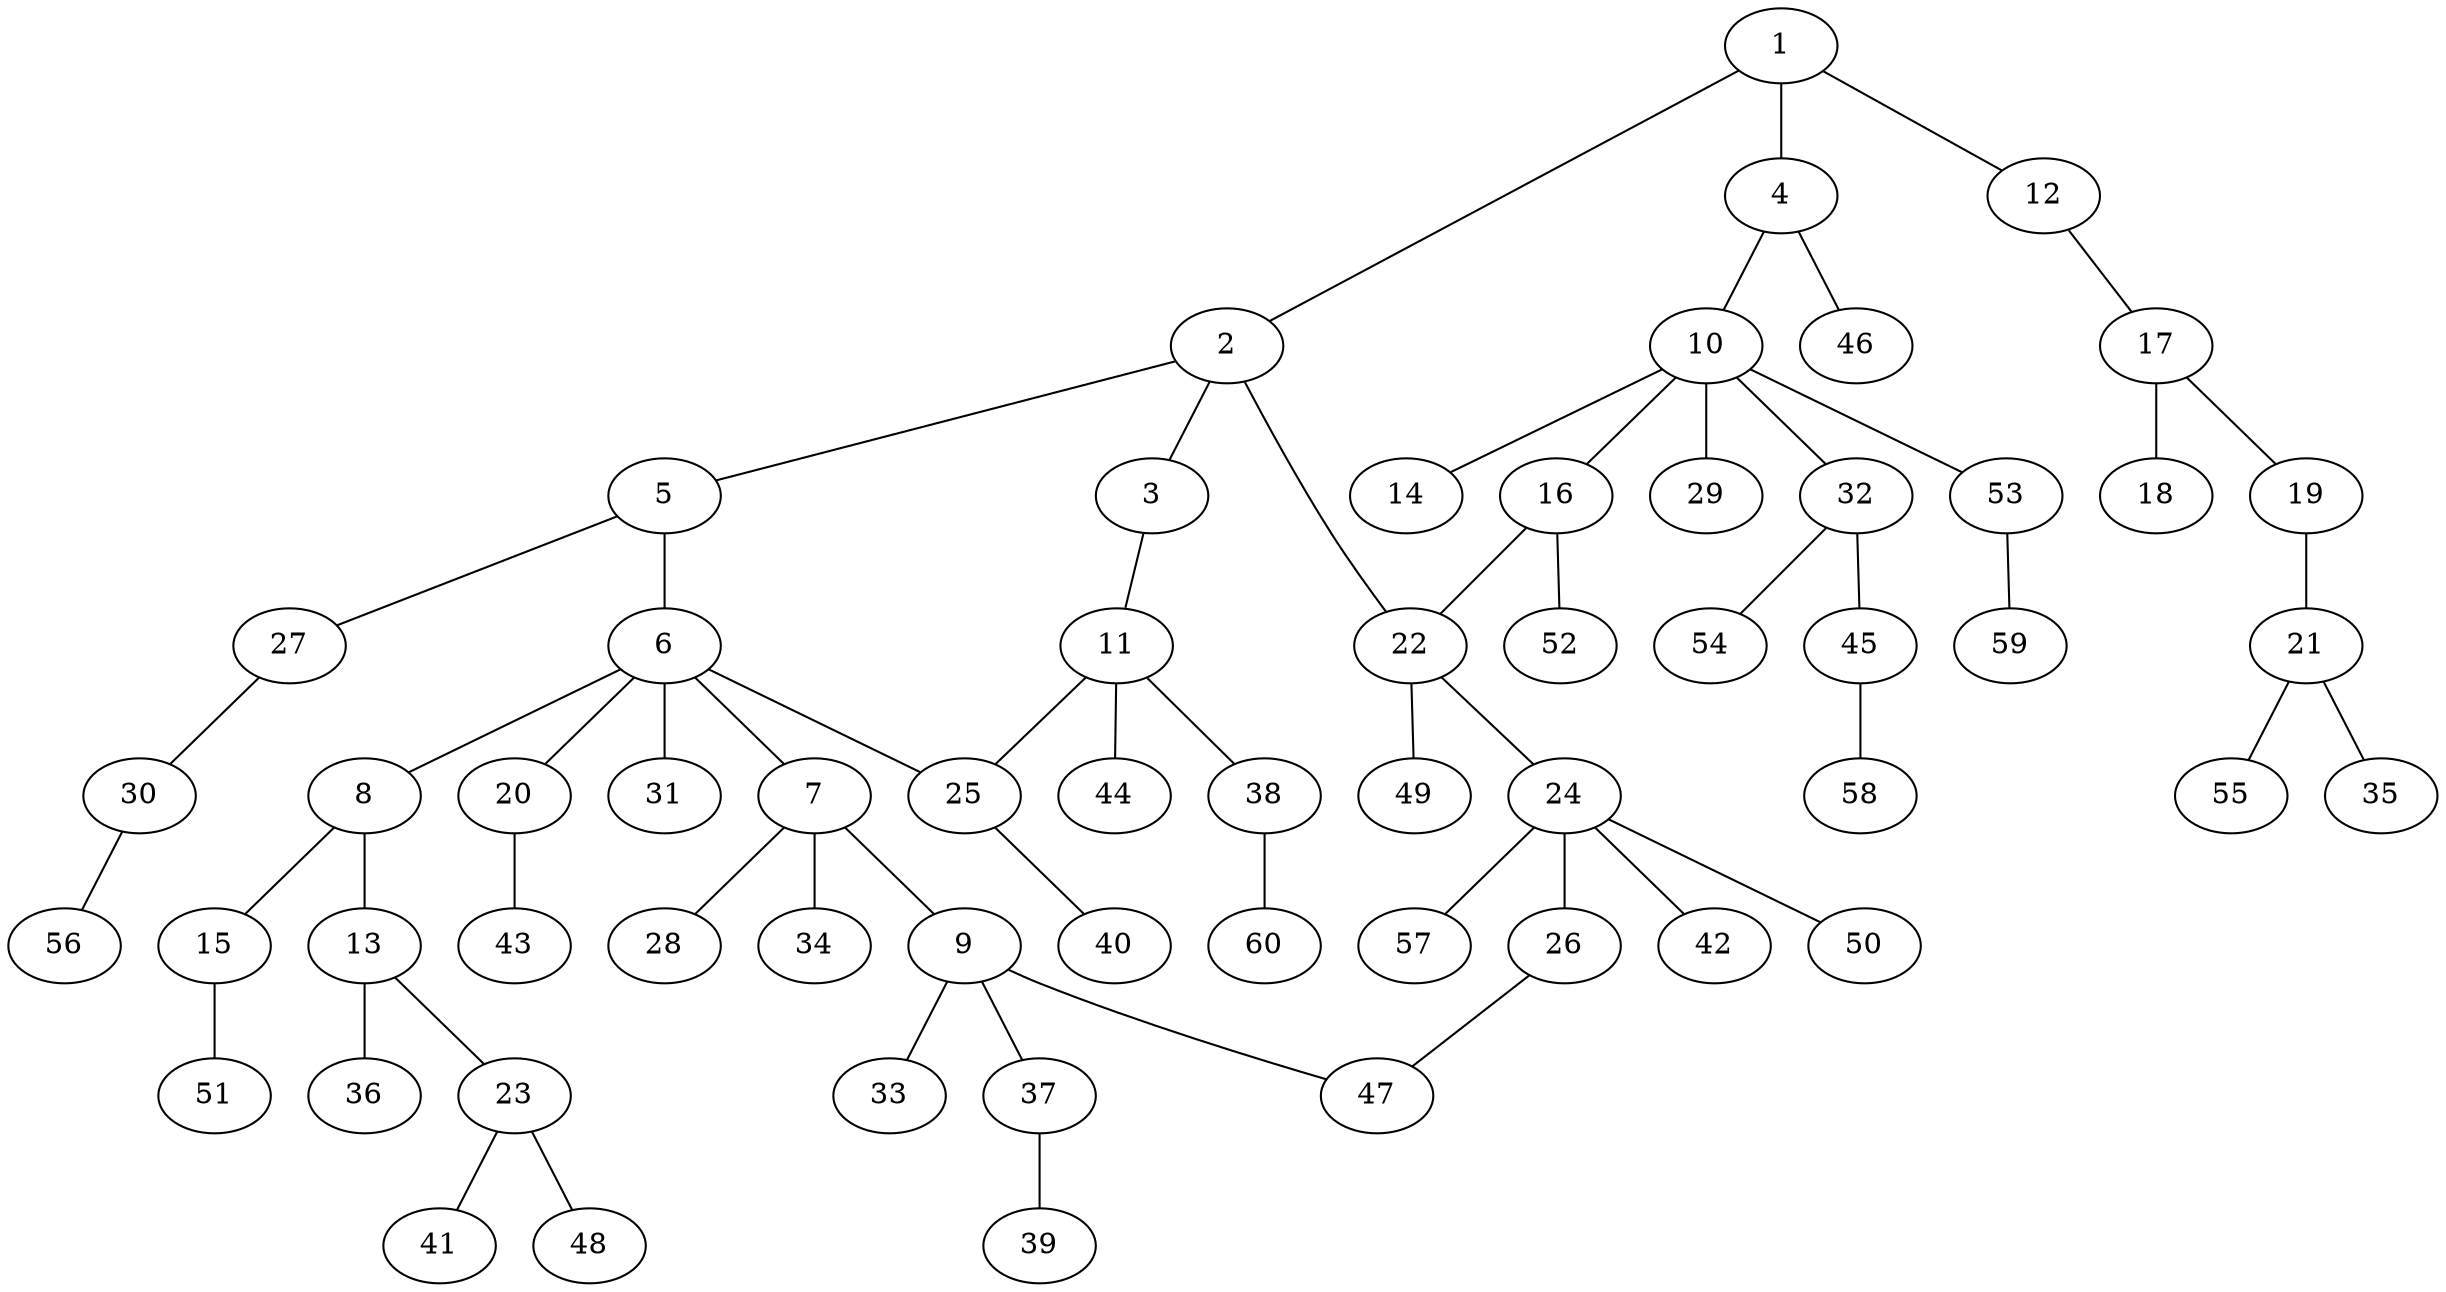 graph graphname {1--2
1--4
1--12
2--3
2--5
2--22
3--11
4--10
4--46
5--6
5--27
6--7
6--8
6--20
6--25
6--31
7--9
7--28
7--34
8--13
8--15
9--33
9--37
9--47
10--14
10--16
10--29
10--32
10--53
11--25
11--38
11--44
12--17
13--23
13--36
15--51
16--22
16--52
17--18
17--19
19--21
20--43
21--35
21--55
22--24
22--49
23--41
23--48
24--26
24--42
24--50
24--57
25--40
26--47
27--30
30--56
32--45
32--54
37--39
38--60
45--58
53--59
}
